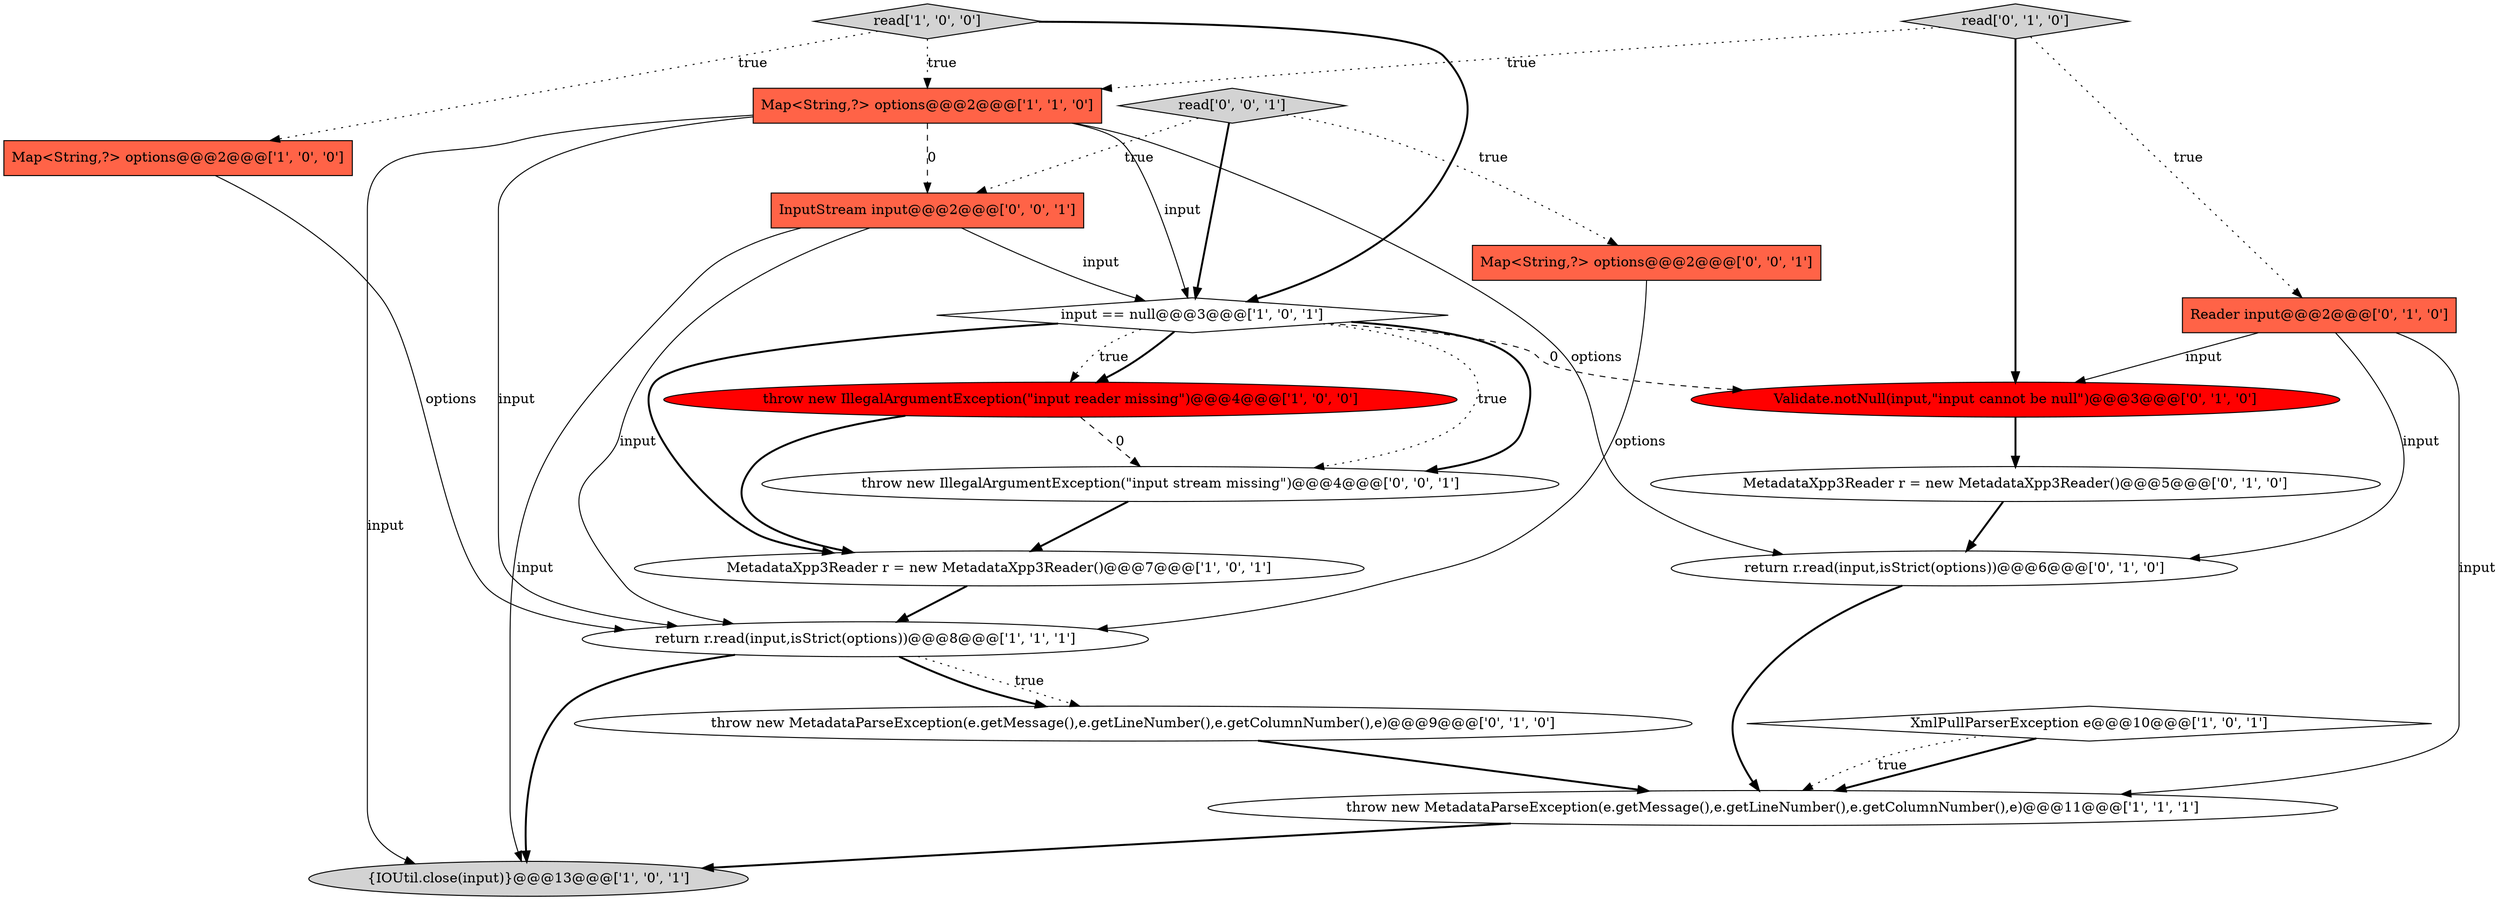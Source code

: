 digraph {
17 [style = filled, label = "throw new IllegalArgumentException(\"input stream missing\")@@@4@@@['0', '0', '1']", fillcolor = white, shape = ellipse image = "AAA0AAABBB3BBB"];
12 [style = filled, label = "throw new MetadataParseException(e.getMessage(),e.getLineNumber(),e.getColumnNumber(),e)@@@9@@@['0', '1', '0']", fillcolor = white, shape = ellipse image = "AAA0AAABBB2BBB"];
9 [style = filled, label = "XmlPullParserException e@@@10@@@['1', '0', '1']", fillcolor = white, shape = diamond image = "AAA0AAABBB1BBB"];
6 [style = filled, label = "Map<String,?> options@@@2@@@['1', '1', '0']", fillcolor = tomato, shape = box image = "AAA0AAABBB1BBB"];
0 [style = filled, label = "return r.read(input,isStrict(options))@@@8@@@['1', '1', '1']", fillcolor = white, shape = ellipse image = "AAA0AAABBB1BBB"];
16 [style = filled, label = "read['0', '0', '1']", fillcolor = lightgray, shape = diamond image = "AAA0AAABBB3BBB"];
18 [style = filled, label = "Map<String,?> options@@@2@@@['0', '0', '1']", fillcolor = tomato, shape = box image = "AAA0AAABBB3BBB"];
5 [style = filled, label = "Map<String,?> options@@@2@@@['1', '0', '0']", fillcolor = tomato, shape = box image = "AAA0AAABBB1BBB"];
2 [style = filled, label = "read['1', '0', '0']", fillcolor = lightgray, shape = diamond image = "AAA0AAABBB1BBB"];
8 [style = filled, label = "throw new MetadataParseException(e.getMessage(),e.getLineNumber(),e.getColumnNumber(),e)@@@11@@@['1', '1', '1']", fillcolor = white, shape = ellipse image = "AAA0AAABBB1BBB"];
11 [style = filled, label = "Reader input@@@2@@@['0', '1', '0']", fillcolor = tomato, shape = box image = "AAA0AAABBB2BBB"];
13 [style = filled, label = "read['0', '1', '0']", fillcolor = lightgray, shape = diamond image = "AAA0AAABBB2BBB"];
19 [style = filled, label = "InputStream input@@@2@@@['0', '0', '1']", fillcolor = tomato, shape = box image = "AAA0AAABBB3BBB"];
3 [style = filled, label = "input == null@@@3@@@['1', '0', '1']", fillcolor = white, shape = diamond image = "AAA0AAABBB1BBB"];
10 [style = filled, label = "Validate.notNull(input,\"input cannot be null\")@@@3@@@['0', '1', '0']", fillcolor = red, shape = ellipse image = "AAA1AAABBB2BBB"];
1 [style = filled, label = "{IOUtil.close(input)}@@@13@@@['1', '0', '1']", fillcolor = lightgray, shape = ellipse image = "AAA0AAABBB1BBB"];
14 [style = filled, label = "return r.read(input,isStrict(options))@@@6@@@['0', '1', '0']", fillcolor = white, shape = ellipse image = "AAA0AAABBB2BBB"];
15 [style = filled, label = "MetadataXpp3Reader r = new MetadataXpp3Reader()@@@5@@@['0', '1', '0']", fillcolor = white, shape = ellipse image = "AAA0AAABBB2BBB"];
4 [style = filled, label = "MetadataXpp3Reader r = new MetadataXpp3Reader()@@@7@@@['1', '0', '1']", fillcolor = white, shape = ellipse image = "AAA0AAABBB1BBB"];
7 [style = filled, label = "throw new IllegalArgumentException(\"input reader missing\")@@@4@@@['1', '0', '0']", fillcolor = red, shape = ellipse image = "AAA1AAABBB1BBB"];
13->6 [style = dotted, label="true"];
16->19 [style = dotted, label="true"];
13->10 [style = bold, label=""];
16->3 [style = bold, label=""];
0->12 [style = dotted, label="true"];
19->1 [style = solid, label="input"];
18->0 [style = solid, label="options"];
3->7 [style = dotted, label="true"];
10->15 [style = bold, label=""];
15->14 [style = bold, label=""];
7->17 [style = dashed, label="0"];
11->14 [style = solid, label="input"];
19->3 [style = solid, label="input"];
2->3 [style = bold, label=""];
0->12 [style = bold, label=""];
19->0 [style = solid, label="input"];
17->4 [style = bold, label=""];
11->10 [style = solid, label="input"];
6->3 [style = solid, label="input"];
7->4 [style = bold, label=""];
9->8 [style = bold, label=""];
3->4 [style = bold, label=""];
4->0 [style = bold, label=""];
11->8 [style = solid, label="input"];
9->8 [style = dotted, label="true"];
8->1 [style = bold, label=""];
5->0 [style = solid, label="options"];
3->7 [style = bold, label=""];
2->6 [style = dotted, label="true"];
6->1 [style = solid, label="input"];
0->1 [style = bold, label=""];
12->8 [style = bold, label=""];
6->19 [style = dashed, label="0"];
13->11 [style = dotted, label="true"];
3->17 [style = bold, label=""];
3->17 [style = dotted, label="true"];
14->8 [style = bold, label=""];
3->10 [style = dashed, label="0"];
2->5 [style = dotted, label="true"];
6->14 [style = solid, label="options"];
6->0 [style = solid, label="input"];
16->18 [style = dotted, label="true"];
}
